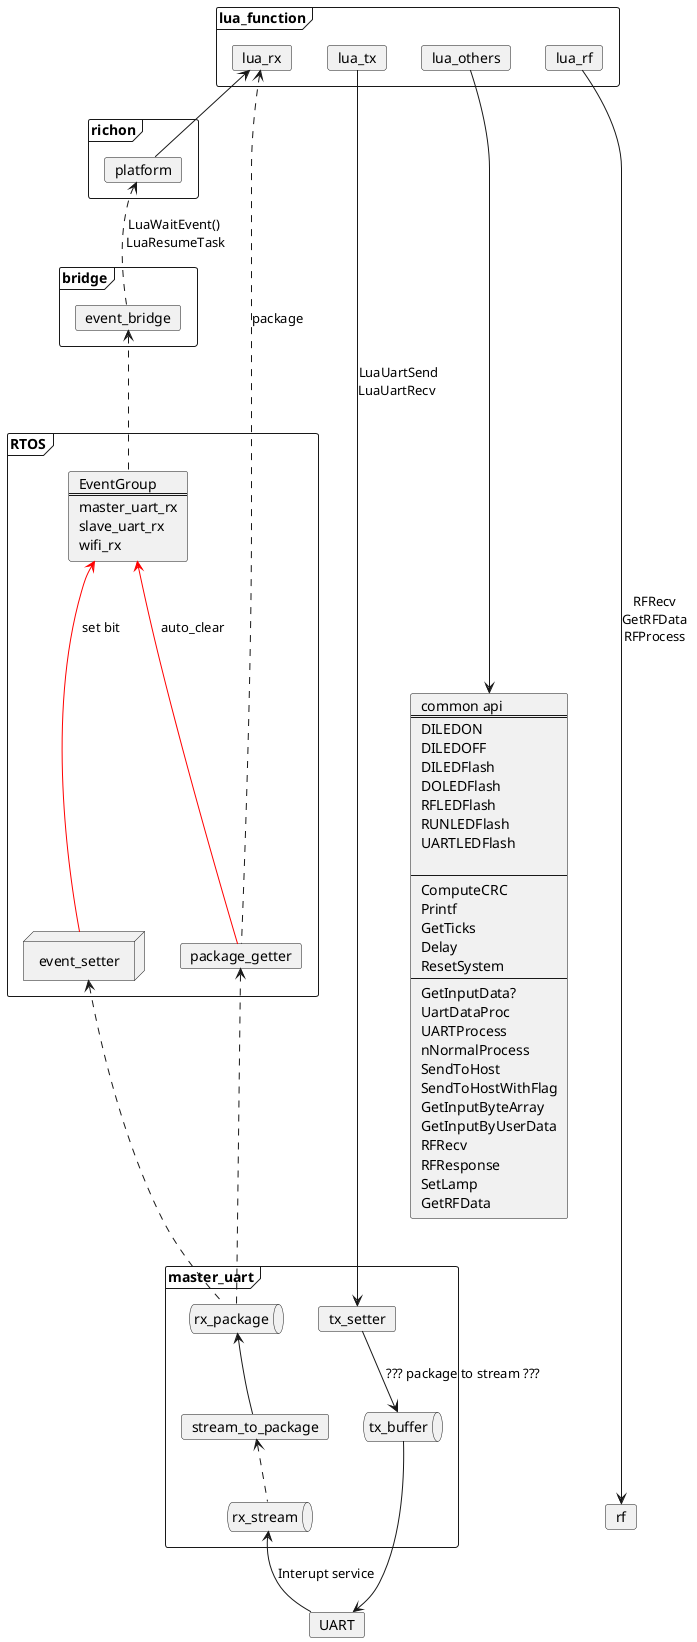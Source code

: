 @startuml


frame lua_function{
    card lua_rx
    card lua_tx
    card lua_others
    card lua_rf
}

frame richon{
    card platform
}

lua_rx  <-- platform
frame bridge{
    card event_bridge
}

frame RTOS{
    card package_getter
    node event_setter
    card EventGroup[
    EventGroup
    ===
    master_uart_rx
    slave_uart_rx
    wifi_rx
    ]
}
platform <-[dashed]- event_bridge:  LuaWaitEvent() \nLuaResumeTask
event_bridge <-[dashed]- EventGroup

frame master_uart{
    card tx_setter
    queue rx_stream
    queue tx_buffer
    card stream_to_package
    queue rx_package

    event_setter <-[dashed]- rx_package
}

card common_api[
common api
===
DILEDON
DILEDOFF
DILEDFlash
DOLEDFlash
RFLEDFlash
RUNLEDFlash
UARTLEDFlash

---
ComputeCRC
Printf
GetTicks
Delay
ResetSystem
---
GetInputData?
UartDataProc
UARTProcess
nNormalProcess
SendToHost
SendToHostWithFlag
GetInputByteArray
GetInputByUserData
RFRecv
RFResponse
SetLamp
GetRFData
]


card UART
EventGroup <-[#red]- package_getter: auto_clear
EventGroup <-[#red]- event_setter : set bit
rx_stream <-- UART : Interupt service
lua_rx <-[dashed]- package_getter : package
package_getter <-[dashed]- rx_package
rx_package <-- stream_to_package
stream_to_package <-[dashed]- rx_stream

lua_tx --> tx_setter : LuaUartSend \nLuaUartRecv  \n
tx_setter --> tx_buffer : ??? package to stream ???
tx_buffer ---> UART

card rf
lua_rf --------> rf : RFRecv \nGetRFData \nRFProcess \n

lua_others -----> common_api

@enduml